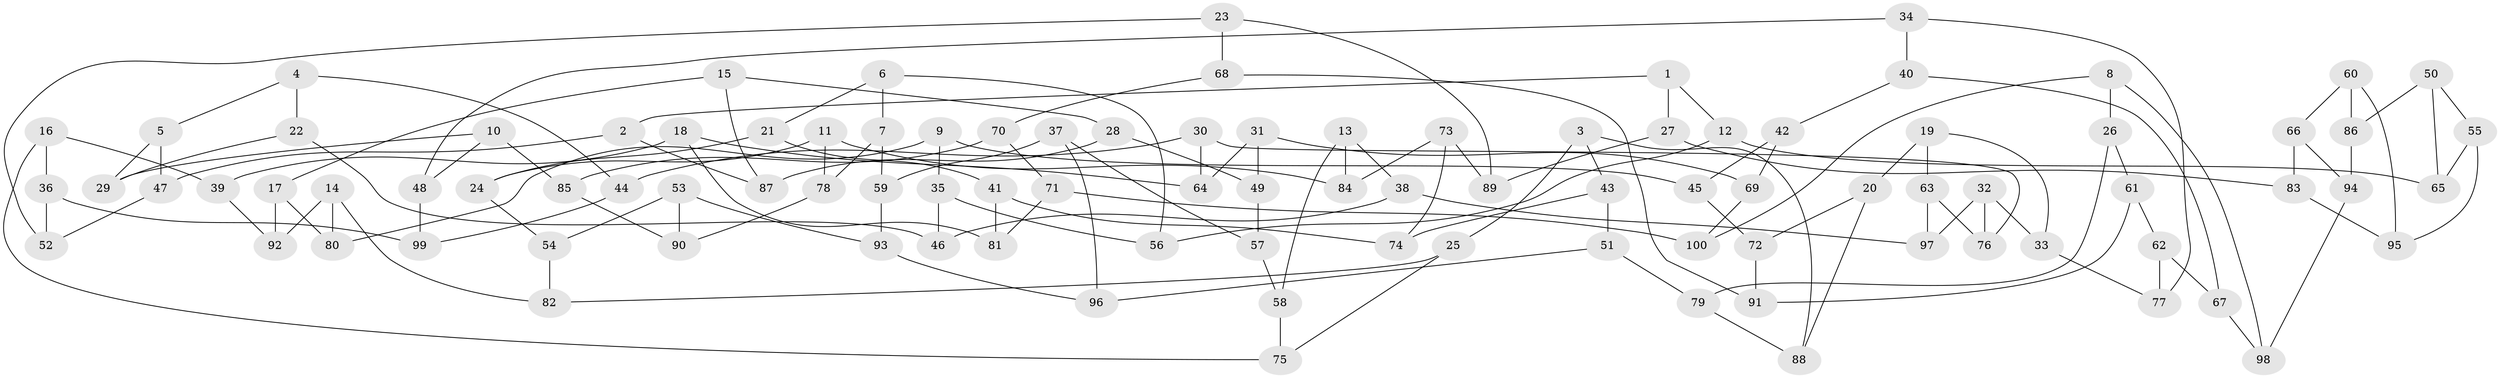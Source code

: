 // Generated by graph-tools (version 1.1) at 2025/39/02/21/25 10:39:00]
// undirected, 100 vertices, 150 edges
graph export_dot {
graph [start="1"]
  node [color=gray90,style=filled];
  1;
  2;
  3;
  4;
  5;
  6;
  7;
  8;
  9;
  10;
  11;
  12;
  13;
  14;
  15;
  16;
  17;
  18;
  19;
  20;
  21;
  22;
  23;
  24;
  25;
  26;
  27;
  28;
  29;
  30;
  31;
  32;
  33;
  34;
  35;
  36;
  37;
  38;
  39;
  40;
  41;
  42;
  43;
  44;
  45;
  46;
  47;
  48;
  49;
  50;
  51;
  52;
  53;
  54;
  55;
  56;
  57;
  58;
  59;
  60;
  61;
  62;
  63;
  64;
  65;
  66;
  67;
  68;
  69;
  70;
  71;
  72;
  73;
  74;
  75;
  76;
  77;
  78;
  79;
  80;
  81;
  82;
  83;
  84;
  85;
  86;
  87;
  88;
  89;
  90;
  91;
  92;
  93;
  94;
  95;
  96;
  97;
  98;
  99;
  100;
  1 -- 12;
  1 -- 27;
  1 -- 2;
  2 -- 87;
  2 -- 47;
  3 -- 25;
  3 -- 43;
  3 -- 88;
  4 -- 22;
  4 -- 44;
  4 -- 5;
  5 -- 47;
  5 -- 29;
  6 -- 56;
  6 -- 7;
  6 -- 21;
  7 -- 78;
  7 -- 59;
  8 -- 98;
  8 -- 26;
  8 -- 100;
  9 -- 35;
  9 -- 80;
  9 -- 45;
  10 -- 29;
  10 -- 85;
  10 -- 48;
  11 -- 78;
  11 -- 24;
  11 -- 84;
  12 -- 65;
  12 -- 56;
  13 -- 84;
  13 -- 58;
  13 -- 38;
  14 -- 82;
  14 -- 80;
  14 -- 92;
  15 -- 87;
  15 -- 17;
  15 -- 28;
  16 -- 36;
  16 -- 75;
  16 -- 39;
  17 -- 92;
  17 -- 80;
  18 -- 64;
  18 -- 81;
  18 -- 39;
  19 -- 20;
  19 -- 33;
  19 -- 63;
  20 -- 88;
  20 -- 72;
  21 -- 24;
  21 -- 41;
  22 -- 46;
  22 -- 29;
  23 -- 52;
  23 -- 68;
  23 -- 89;
  24 -- 54;
  25 -- 82;
  25 -- 75;
  26 -- 79;
  26 -- 61;
  27 -- 83;
  27 -- 89;
  28 -- 49;
  28 -- 87;
  30 -- 64;
  30 -- 44;
  30 -- 76;
  31 -- 64;
  31 -- 69;
  31 -- 49;
  32 -- 97;
  32 -- 33;
  32 -- 76;
  33 -- 77;
  34 -- 40;
  34 -- 77;
  34 -- 48;
  35 -- 56;
  35 -- 46;
  36 -- 99;
  36 -- 52;
  37 -- 57;
  37 -- 59;
  37 -- 96;
  38 -- 97;
  38 -- 46;
  39 -- 92;
  40 -- 67;
  40 -- 42;
  41 -- 81;
  41 -- 74;
  42 -- 69;
  42 -- 45;
  43 -- 74;
  43 -- 51;
  44 -- 99;
  45 -- 72;
  47 -- 52;
  48 -- 99;
  49 -- 57;
  50 -- 55;
  50 -- 86;
  50 -- 65;
  51 -- 79;
  51 -- 96;
  53 -- 54;
  53 -- 93;
  53 -- 90;
  54 -- 82;
  55 -- 95;
  55 -- 65;
  57 -- 58;
  58 -- 75;
  59 -- 93;
  60 -- 95;
  60 -- 66;
  60 -- 86;
  61 -- 62;
  61 -- 91;
  62 -- 77;
  62 -- 67;
  63 -- 76;
  63 -- 97;
  66 -- 83;
  66 -- 94;
  67 -- 98;
  68 -- 70;
  68 -- 91;
  69 -- 100;
  70 -- 71;
  70 -- 85;
  71 -- 100;
  71 -- 81;
  72 -- 91;
  73 -- 74;
  73 -- 89;
  73 -- 84;
  78 -- 90;
  79 -- 88;
  83 -- 95;
  85 -- 90;
  86 -- 94;
  93 -- 96;
  94 -- 98;
}

